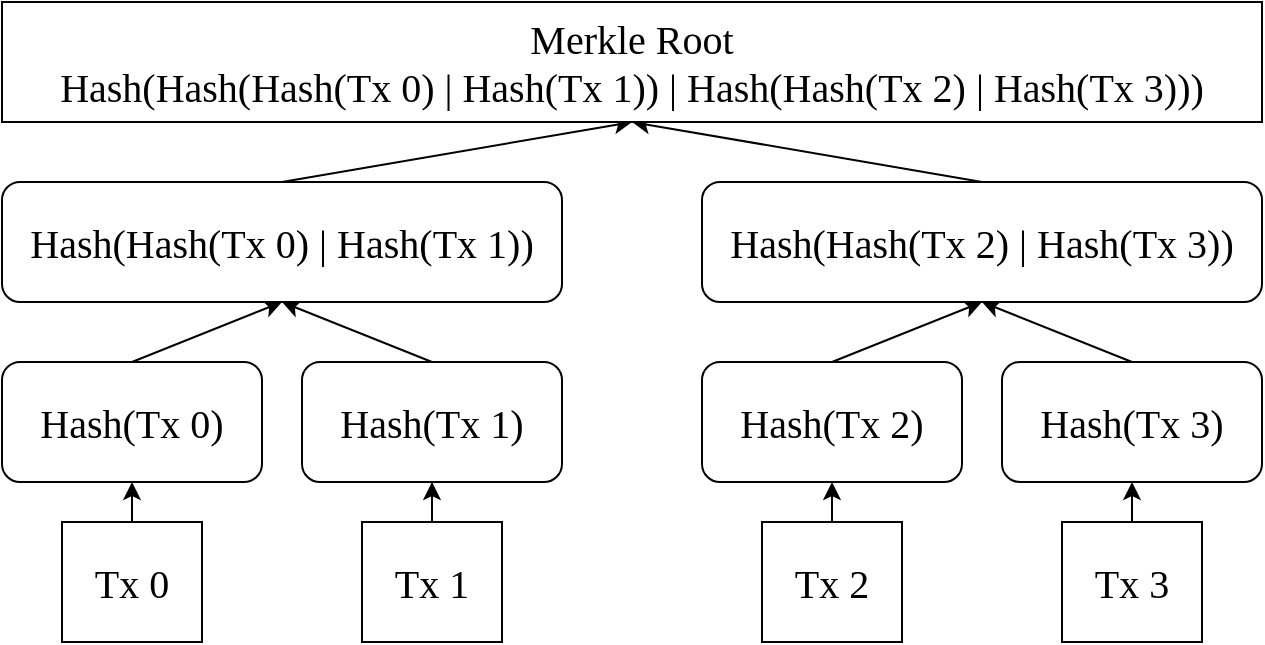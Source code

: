 <mxfile version="14.6.6" type="github">
  <diagram id="hRRg6PYz8OMSWvDRIoBU" name="Page-1">
    <mxGraphModel dx="850" dy="502" grid="1" gridSize="10" guides="1" tooltips="1" connect="1" arrows="1" fold="1" page="1" pageScale="1" pageWidth="827" pageHeight="1169" math="0" shadow="0">
      <root>
        <mxCell id="0" />
        <mxCell id="1" parent="0" />
        <mxCell id="2s79AFWmwZUEXArQHGSS-13" style="rounded=0;orthogonalLoop=1;jettySize=auto;html=1;exitX=0.5;exitY=1;exitDx=0;exitDy=0;endArrow=none;endFill=0;entryX=0.5;entryY=0;entryDx=0;entryDy=0;startArrow=classic;startFill=1;" edge="1" parent="1" source="2s79AFWmwZUEXArQHGSS-1" target="2s79AFWmwZUEXArQHGSS-2">
          <mxGeometry relative="1" as="geometry" />
        </mxCell>
        <mxCell id="2s79AFWmwZUEXArQHGSS-14" style="edgeStyle=none;rounded=0;orthogonalLoop=1;jettySize=auto;html=1;exitX=0.5;exitY=1;exitDx=0;exitDy=0;entryX=0.5;entryY=0;entryDx=0;entryDy=0;endArrow=none;endFill=0;startArrow=classic;startFill=1;" edge="1" parent="1" source="2s79AFWmwZUEXArQHGSS-1" target="2s79AFWmwZUEXArQHGSS-3">
          <mxGeometry relative="1" as="geometry" />
        </mxCell>
        <mxCell id="2s79AFWmwZUEXArQHGSS-1" value="&lt;font style=&quot;font-size: 20px&quot; face=&quot;Times New Roman&quot;&gt;Merkle Root&lt;br&gt;Hash(Hash(Hash(Tx 0) | Hash(Tx 1)) | Hash(Hash(Tx 2) | Hash(Tx 3)))&lt;/font&gt;" style="rounded=0;whiteSpace=wrap;html=1;" vertex="1" parent="1">
          <mxGeometry x="70" y="100" width="630" height="60" as="geometry" />
        </mxCell>
        <mxCell id="2s79AFWmwZUEXArQHGSS-15" style="edgeStyle=none;rounded=0;orthogonalLoop=1;jettySize=auto;html=1;exitX=0.5;exitY=1;exitDx=0;exitDy=0;entryX=0.5;entryY=0;entryDx=0;entryDy=0;endArrow=none;endFill=0;startArrow=classic;startFill=1;" edge="1" parent="1" source="2s79AFWmwZUEXArQHGSS-2" target="2s79AFWmwZUEXArQHGSS-4">
          <mxGeometry relative="1" as="geometry" />
        </mxCell>
        <mxCell id="2s79AFWmwZUEXArQHGSS-16" style="edgeStyle=none;rounded=0;orthogonalLoop=1;jettySize=auto;html=1;exitX=0.5;exitY=1;exitDx=0;exitDy=0;entryX=0.5;entryY=0;entryDx=0;entryDy=0;endArrow=none;endFill=0;startArrow=classic;startFill=1;" edge="1" parent="1" source="2s79AFWmwZUEXArQHGSS-2" target="2s79AFWmwZUEXArQHGSS-5">
          <mxGeometry relative="1" as="geometry" />
        </mxCell>
        <mxCell id="2s79AFWmwZUEXArQHGSS-2" value="&lt;span style=&quot;font-family: &amp;#34;times new roman&amp;#34; ; font-size: 20px&quot;&gt;Hash(Hash(Tx 0) | Hash(Tx 1))&lt;/span&gt;" style="rounded=1;whiteSpace=wrap;html=1;" vertex="1" parent="1">
          <mxGeometry x="70" y="190" width="280" height="60" as="geometry" />
        </mxCell>
        <mxCell id="2s79AFWmwZUEXArQHGSS-20" style="edgeStyle=none;rounded=0;orthogonalLoop=1;jettySize=auto;html=1;exitX=0.5;exitY=1;exitDx=0;exitDy=0;entryX=0.5;entryY=0;entryDx=0;entryDy=0;endArrow=none;endFill=0;startArrow=classic;startFill=1;" edge="1" parent="1" source="2s79AFWmwZUEXArQHGSS-3" target="2s79AFWmwZUEXArQHGSS-6">
          <mxGeometry relative="1" as="geometry" />
        </mxCell>
        <mxCell id="2s79AFWmwZUEXArQHGSS-21" style="edgeStyle=none;rounded=0;orthogonalLoop=1;jettySize=auto;html=1;exitX=0.5;exitY=1;exitDx=0;exitDy=0;entryX=0.5;entryY=0;entryDx=0;entryDy=0;endArrow=none;endFill=0;startArrow=classic;startFill=1;" edge="1" parent="1" source="2s79AFWmwZUEXArQHGSS-3" target="2s79AFWmwZUEXArQHGSS-7">
          <mxGeometry relative="1" as="geometry" />
        </mxCell>
        <mxCell id="2s79AFWmwZUEXArQHGSS-3" value="&lt;span style=&quot;font-family: &amp;#34;times new roman&amp;#34; ; font-size: 20px&quot;&gt;Hash(Hash(Tx 2) | Hash(Tx 3))&lt;/span&gt;" style="rounded=1;whiteSpace=wrap;html=1;" vertex="1" parent="1">
          <mxGeometry x="420" y="190" width="280" height="60" as="geometry" />
        </mxCell>
        <mxCell id="2s79AFWmwZUEXArQHGSS-17" style="edgeStyle=none;rounded=0;orthogonalLoop=1;jettySize=auto;html=1;exitX=0.5;exitY=1;exitDx=0;exitDy=0;entryX=0.5;entryY=0;entryDx=0;entryDy=0;endArrow=none;endFill=0;startArrow=classic;startFill=1;" edge="1" parent="1" source="2s79AFWmwZUEXArQHGSS-4" target="2s79AFWmwZUEXArQHGSS-9">
          <mxGeometry relative="1" as="geometry" />
        </mxCell>
        <mxCell id="2s79AFWmwZUEXArQHGSS-4" value="&lt;span style=&quot;font-family: &amp;#34;times new roman&amp;#34; ; font-size: 20px&quot;&gt;Hash(Tx 0)&lt;/span&gt;" style="rounded=1;whiteSpace=wrap;html=1;" vertex="1" parent="1">
          <mxGeometry x="70" y="280" width="130" height="60" as="geometry" />
        </mxCell>
        <mxCell id="2s79AFWmwZUEXArQHGSS-19" style="edgeStyle=none;rounded=0;orthogonalLoop=1;jettySize=auto;html=1;exitX=0.5;exitY=1;exitDx=0;exitDy=0;entryX=0.5;entryY=0;entryDx=0;entryDy=0;endArrow=none;endFill=0;" edge="1" parent="1" source="2s79AFWmwZUEXArQHGSS-5" target="2s79AFWmwZUEXArQHGSS-10">
          <mxGeometry relative="1" as="geometry" />
        </mxCell>
        <mxCell id="2s79AFWmwZUEXArQHGSS-24" value="" style="edgeStyle=none;rounded=0;orthogonalLoop=1;jettySize=auto;html=1;startArrow=classic;startFill=1;endArrow=none;endFill=0;" edge="1" parent="1" source="2s79AFWmwZUEXArQHGSS-5" target="2s79AFWmwZUEXArQHGSS-10">
          <mxGeometry relative="1" as="geometry" />
        </mxCell>
        <mxCell id="2s79AFWmwZUEXArQHGSS-5" value="&lt;span style=&quot;font-family: &amp;#34;times new roman&amp;#34; ; font-size: 20px&quot;&gt;Hash(Tx 1)&lt;/span&gt;" style="rounded=1;whiteSpace=wrap;html=1;" vertex="1" parent="1">
          <mxGeometry x="220" y="280" width="130" height="60" as="geometry" />
        </mxCell>
        <mxCell id="2s79AFWmwZUEXArQHGSS-22" style="edgeStyle=none;rounded=0;orthogonalLoop=1;jettySize=auto;html=1;exitX=0.5;exitY=1;exitDx=0;exitDy=0;entryX=0.5;entryY=0;entryDx=0;entryDy=0;endArrow=none;endFill=0;startArrow=classic;startFill=1;" edge="1" parent="1" source="2s79AFWmwZUEXArQHGSS-6" target="2s79AFWmwZUEXArQHGSS-11">
          <mxGeometry relative="1" as="geometry" />
        </mxCell>
        <mxCell id="2s79AFWmwZUEXArQHGSS-6" value="&lt;span style=&quot;font-family: &amp;#34;times new roman&amp;#34; ; font-size: 20px&quot;&gt;Hash(Tx 2)&lt;/span&gt;" style="rounded=1;whiteSpace=wrap;html=1;" vertex="1" parent="1">
          <mxGeometry x="420" y="280" width="130" height="60" as="geometry" />
        </mxCell>
        <mxCell id="2s79AFWmwZUEXArQHGSS-23" style="edgeStyle=none;rounded=0;orthogonalLoop=1;jettySize=auto;html=1;exitX=0.5;exitY=1;exitDx=0;exitDy=0;endArrow=none;endFill=0;startArrow=classic;startFill=1;" edge="1" parent="1" source="2s79AFWmwZUEXArQHGSS-7" target="2s79AFWmwZUEXArQHGSS-12">
          <mxGeometry relative="1" as="geometry" />
        </mxCell>
        <mxCell id="2s79AFWmwZUEXArQHGSS-7" value="&lt;span style=&quot;font-family: &amp;#34;times new roman&amp;#34; ; font-size: 20px&quot;&gt;Hash(Tx 3)&lt;/span&gt;" style="rounded=1;whiteSpace=wrap;html=1;" vertex="1" parent="1">
          <mxGeometry x="570" y="280" width="130" height="60" as="geometry" />
        </mxCell>
        <mxCell id="2s79AFWmwZUEXArQHGSS-9" value="&lt;span style=&quot;font-family: &amp;#34;times new roman&amp;#34; ; font-size: 20px&quot;&gt;Tx 0&lt;/span&gt;" style="rounded=0;whiteSpace=wrap;html=1;" vertex="1" parent="1">
          <mxGeometry x="100" y="360" width="70" height="60" as="geometry" />
        </mxCell>
        <mxCell id="2s79AFWmwZUEXArQHGSS-10" value="&lt;span style=&quot;font-family: &amp;#34;times new roman&amp;#34; ; font-size: 20px&quot;&gt;Tx 1&lt;/span&gt;" style="rounded=0;whiteSpace=wrap;html=1;" vertex="1" parent="1">
          <mxGeometry x="250" y="360" width="70" height="60" as="geometry" />
        </mxCell>
        <mxCell id="2s79AFWmwZUEXArQHGSS-11" value="&lt;span style=&quot;font-family: &amp;#34;times new roman&amp;#34; ; font-size: 20px&quot;&gt;Tx 2&lt;/span&gt;" style="rounded=0;whiteSpace=wrap;html=1;" vertex="1" parent="1">
          <mxGeometry x="450" y="360" width="70" height="60" as="geometry" />
        </mxCell>
        <mxCell id="2s79AFWmwZUEXArQHGSS-12" value="&lt;span style=&quot;font-family: &amp;#34;times new roman&amp;#34; ; font-size: 20px&quot;&gt;Tx 3&lt;/span&gt;" style="rounded=0;whiteSpace=wrap;html=1;" vertex="1" parent="1">
          <mxGeometry x="600" y="360" width="70" height="60" as="geometry" />
        </mxCell>
      </root>
    </mxGraphModel>
  </diagram>
</mxfile>

